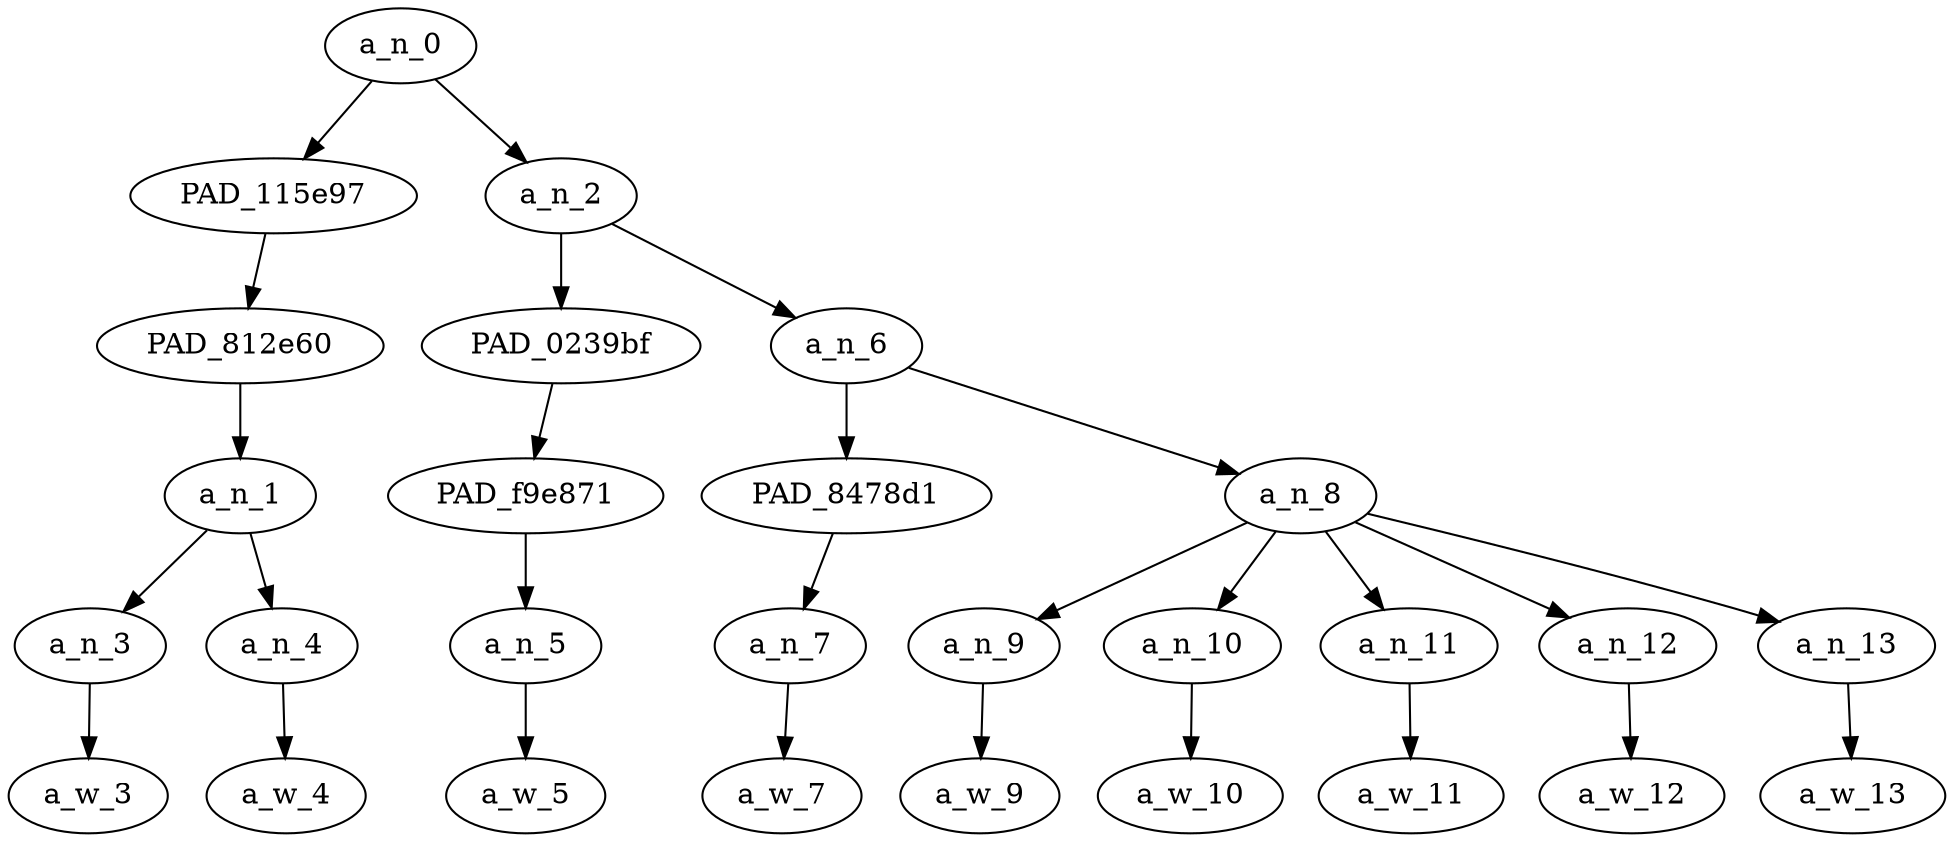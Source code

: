 strict digraph "" {
	a_n_0	[div_dir=1,
		index=0,
		level=5,
		pos="1.875,5!",
		text_span="[0, 1, 2, 3, 4, 5, 6, 7, 8]",
		value=0.99999998];
	PAD_115e97	[div_dir=1,
		index=0,
		level=4,
		pos="0.5,4!",
		text_span="[0, 1]",
		value=0.17272018];
	a_n_0 -> PAD_115e97;
	a_n_2	[div_dir=1,
		index=1,
		level=4,
		pos="3.25,4!",
		text_span="[2, 3, 4, 5, 6, 7, 8]",
		value=0.82538910];
	a_n_0 -> a_n_2;
	PAD_812e60	[div_dir=1,
		index=0,
		level=3,
		pos="0.5,3!",
		text_span="[0, 1]",
		value=0.17272018];
	PAD_115e97 -> PAD_812e60;
	a_n_1	[div_dir=1,
		index=0,
		level=2,
		pos="0.5,2!",
		text_span="[0, 1]",
		value=0.17272018];
	PAD_812e60 -> a_n_1;
	a_n_3	[div_dir=1,
		index=0,
		level=1,
		pos="0.0,1!",
		text_span="[0]",
		value=0.07589190];
	a_n_1 -> a_n_3;
	a_n_4	[div_dir=1,
		index=1,
		level=1,
		pos="1.0,1!",
		text_span="[1]",
		value=0.09595305];
	a_n_1 -> a_n_4;
	a_w_3	[div_dir=0,
		index=0,
		level=0,
		pos="0,0!",
		text_span="[0]",
		value=western];
	a_n_3 -> a_w_3;
	a_w_4	[div_dir=0,
		index=1,
		level=0,
		pos="1,0!",
		text_span="[1]",
		value=europeans];
	a_n_4 -> a_w_4;
	PAD_0239bf	[div_dir=1,
		index=1,
		level=3,
		pos="2.0,3!",
		text_span="[2]",
		value=0.06152008];
	a_n_2 -> PAD_0239bf;
	a_n_6	[div_dir=1,
		index=2,
		level=3,
		pos="4.5,3!",
		text_span="[3, 4, 5, 6, 7, 8]",
		value=0.76217615];
	a_n_2 -> a_n_6;
	PAD_f9e871	[div_dir=1,
		index=1,
		level=2,
		pos="2.0,2!",
		text_span="[2]",
		value=0.06152008];
	PAD_0239bf -> PAD_f9e871;
	a_n_5	[div_dir=1,
		index=2,
		level=1,
		pos="2.0,1!",
		text_span="[2]",
		value=0.06152008];
	PAD_f9e871 -> a_n_5;
	a_w_5	[div_dir=0,
		index=2,
		level=0,
		pos="2,0!",
		text_span="[2]",
		value=united];
	a_n_5 -> a_w_5;
	PAD_8478d1	[div_dir=1,
		index=2,
		level=2,
		pos="3.0,2!",
		text_span="[3]",
		value=0.05426525];
	a_n_6 -> PAD_8478d1;
	a_n_8	[div_dir=1,
		index=3,
		level=2,
		pos="6.0,2!",
		text_span="[4, 5, 6, 7, 8]",
		value=0.70621041];
	a_n_6 -> a_n_8;
	a_n_7	[div_dir=1,
		index=3,
		level=1,
		pos="3.0,1!",
		text_span="[3]",
		value=0.05426525];
	PAD_8478d1 -> a_n_7;
	a_w_7	[div_dir=0,
		index=3,
		level=0,
		pos="3,0!",
		text_span="[3]",
		value=against];
	a_n_7 -> a_w_7;
	a_n_9	[div_dir=1,
		index=4,
		level=1,
		pos="4.0,1!",
		text_span="[4]",
		value=0.05191054];
	a_n_8 -> a_n_9;
	a_n_10	[div_dir=1,
		index=5,
		level=1,
		pos="5.0,1!",
		text_span="[5]",
		value=0.07096628];
	a_n_8 -> a_n_10;
	a_n_11	[div_dir=1,
		index=6,
		level=1,
		pos="6.0,1!",
		text_span="[6]",
		value=0.19682314];
	a_n_8 -> a_n_11;
	a_n_12	[div_dir=1,
		index=7,
		level=1,
		pos="7.0,1!",
		text_span="[7]",
		value=0.23725603];
	a_n_8 -> a_n_12;
	a_n_13	[div_dir=1,
		index=8,
		level=1,
		pos="8.0,1!",
		text_span="[8]",
		value=0.14758551];
	a_n_8 -> a_n_13;
	a_w_9	[div_dir=0,
		index=4,
		level=0,
		pos="4,0!",
		text_span="[4]",
		value=the];
	a_n_9 -> a_w_9;
	a_w_10	[div_dir=0,
		index=5,
		level=0,
		pos="5,0!",
		text_span="[5]",
		value=inferior];
	a_n_10 -> a_w_10;
	a_w_11	[div_dir=0,
		index=6,
		level=0,
		pos="6,0!",
		text_span="[6]",
		value=subhuman];
	a_n_11 -> a_w_11;
	a_w_12	[div_dir=0,
		index=7,
		level=0,
		pos="7,0!",
		text_span="[7]",
		value=mudslime];
	a_n_12 -> a_w_12;
	a_w_13	[div_dir=0,
		index=8,
		level=0,
		pos="8,0!",
		text_span="[8]",
		value=filth];
	a_n_13 -> a_w_13;
}
